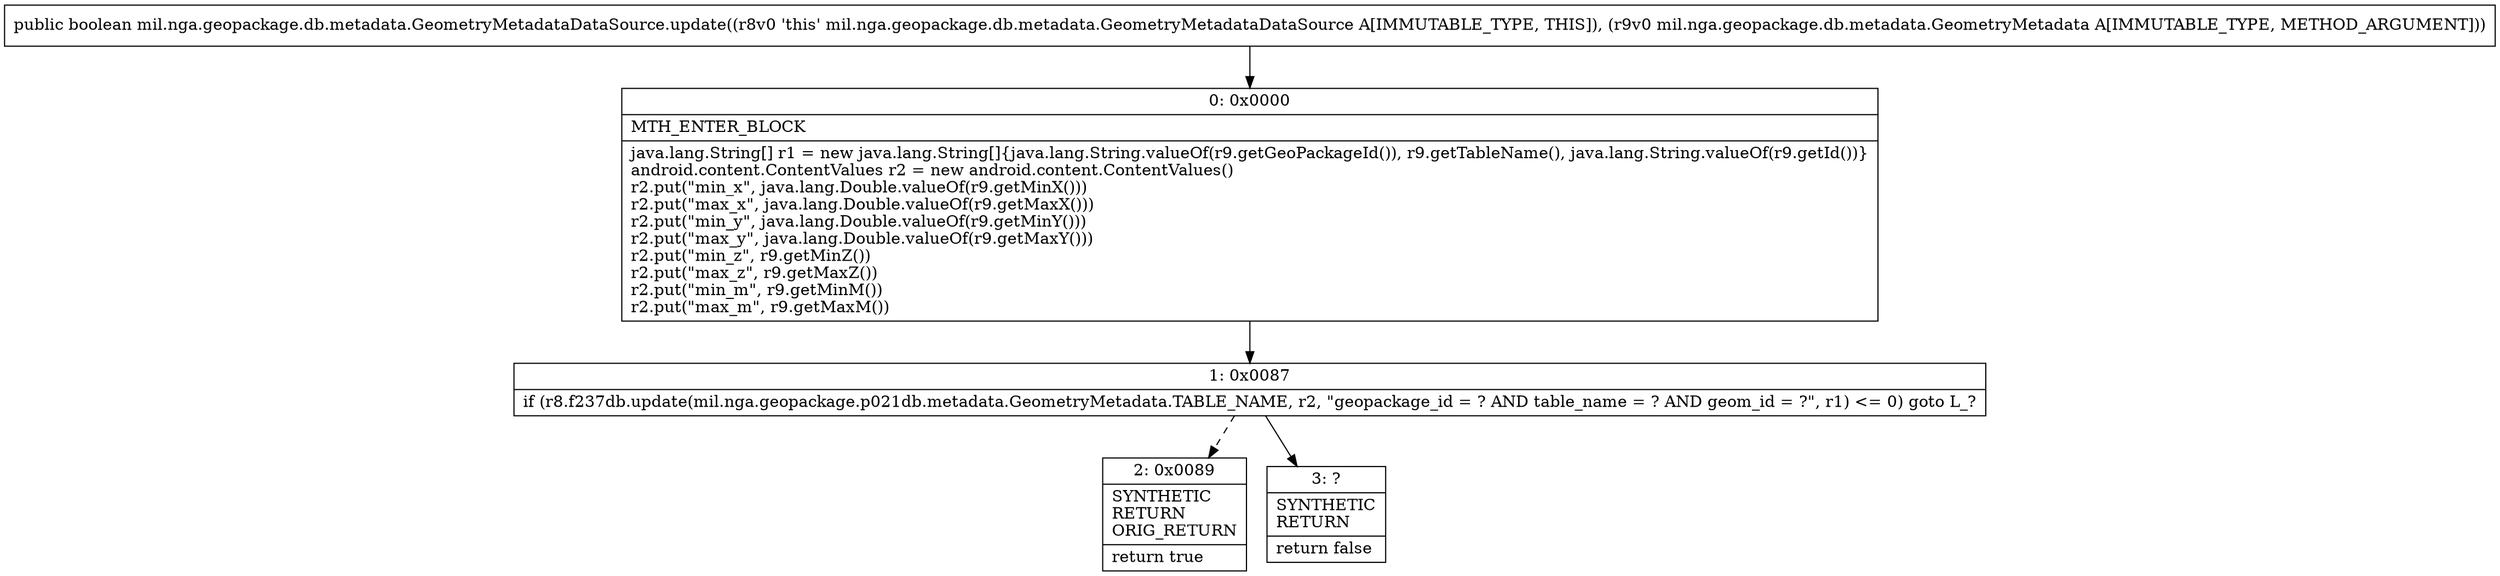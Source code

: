 digraph "CFG formil.nga.geopackage.db.metadata.GeometryMetadataDataSource.update(Lmil\/nga\/geopackage\/db\/metadata\/GeometryMetadata;)Z" {
Node_0 [shape=record,label="{0\:\ 0x0000|MTH_ENTER_BLOCK\l|java.lang.String[] r1 = new java.lang.String[]\{java.lang.String.valueOf(r9.getGeoPackageId()), r9.getTableName(), java.lang.String.valueOf(r9.getId())\}\landroid.content.ContentValues r2 = new android.content.ContentValues()\lr2.put(\"min_x\", java.lang.Double.valueOf(r9.getMinX()))\lr2.put(\"max_x\", java.lang.Double.valueOf(r9.getMaxX()))\lr2.put(\"min_y\", java.lang.Double.valueOf(r9.getMinY()))\lr2.put(\"max_y\", java.lang.Double.valueOf(r9.getMaxY()))\lr2.put(\"min_z\", r9.getMinZ())\lr2.put(\"max_z\", r9.getMaxZ())\lr2.put(\"min_m\", r9.getMinM())\lr2.put(\"max_m\", r9.getMaxM())\l}"];
Node_1 [shape=record,label="{1\:\ 0x0087|if (r8.f237db.update(mil.nga.geopackage.p021db.metadata.GeometryMetadata.TABLE_NAME, r2, \"geopackage_id = ? AND table_name = ? AND geom_id = ?\", r1) \<= 0) goto L_?\l}"];
Node_2 [shape=record,label="{2\:\ 0x0089|SYNTHETIC\lRETURN\lORIG_RETURN\l|return true\l}"];
Node_3 [shape=record,label="{3\:\ ?|SYNTHETIC\lRETURN\l|return false\l}"];
MethodNode[shape=record,label="{public boolean mil.nga.geopackage.db.metadata.GeometryMetadataDataSource.update((r8v0 'this' mil.nga.geopackage.db.metadata.GeometryMetadataDataSource A[IMMUTABLE_TYPE, THIS]), (r9v0 mil.nga.geopackage.db.metadata.GeometryMetadata A[IMMUTABLE_TYPE, METHOD_ARGUMENT])) }"];
MethodNode -> Node_0;
Node_0 -> Node_1;
Node_1 -> Node_2[style=dashed];
Node_1 -> Node_3;
}

